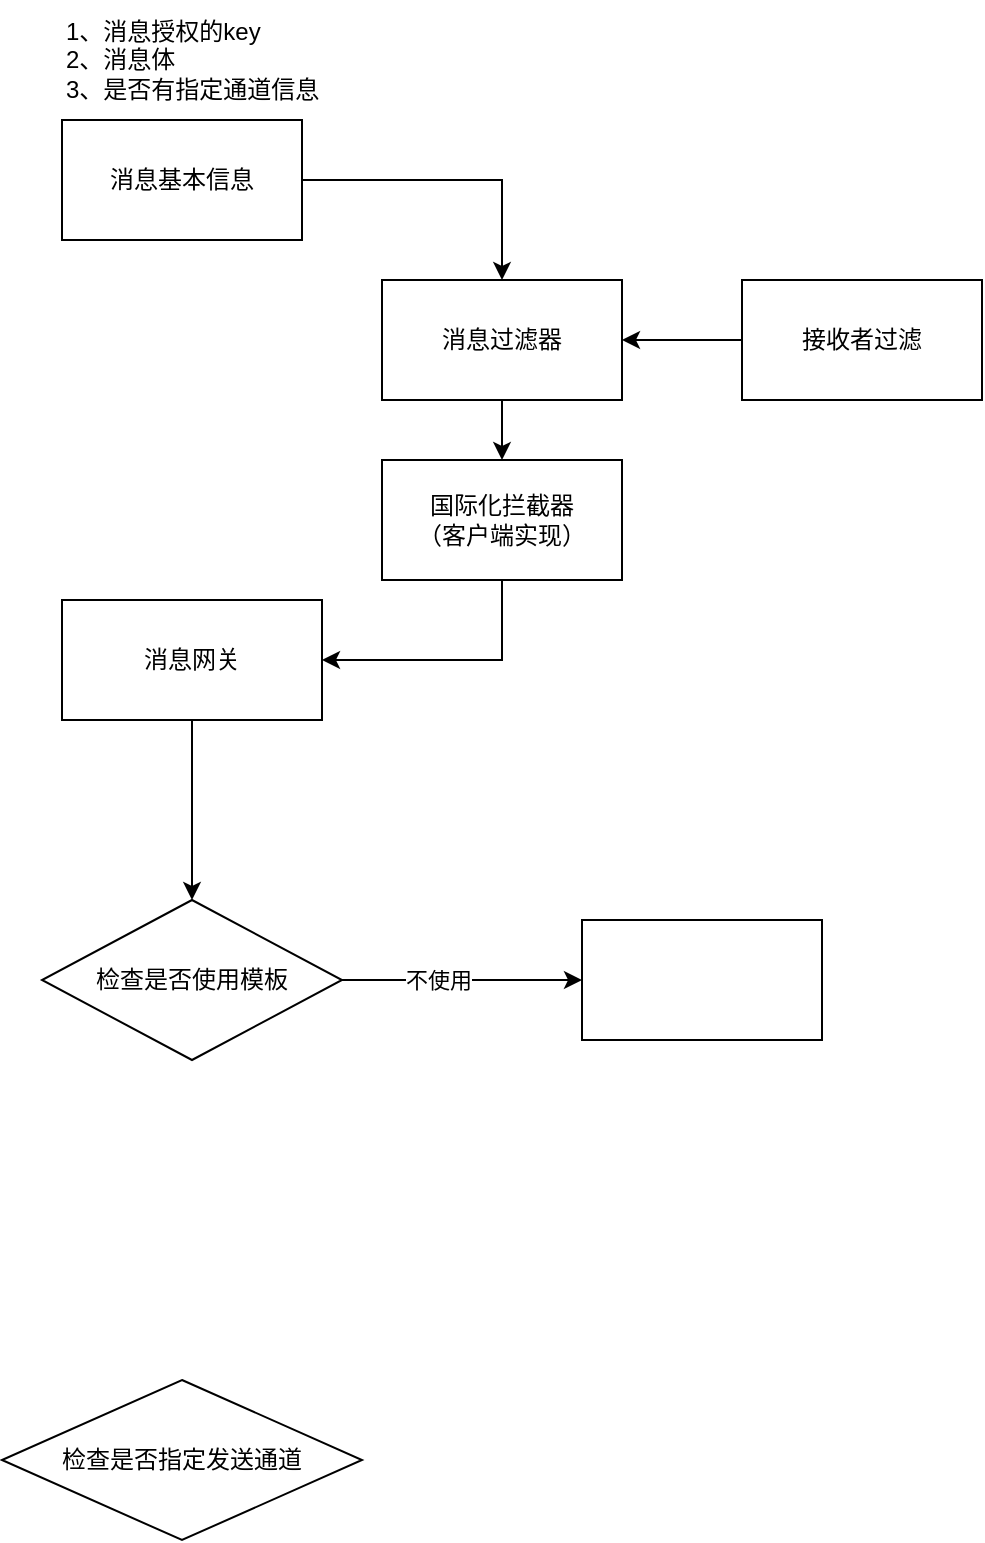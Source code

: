 <mxfile version="13.0.9" type="github">
  <diagram id="5LZlTyPBAkwx2AwI9NOy" name="Page-1">
    <mxGraphModel dx="782" dy="437" grid="1" gridSize="10" guides="1" tooltips="1" connect="1" arrows="1" fold="1" page="1" pageScale="1" pageWidth="827" pageHeight="1169" math="0" shadow="0">
      <root>
        <mxCell id="0" />
        <mxCell id="1" parent="0" />
        <mxCell id="CE-JVUQtcYNLhDiKW8DJ-5" style="edgeStyle=orthogonalEdgeStyle;rounded=0;orthogonalLoop=1;jettySize=auto;html=1;entryX=0.5;entryY=0;entryDx=0;entryDy=0;" edge="1" parent="1" source="CE-JVUQtcYNLhDiKW8DJ-1" target="CE-JVUQtcYNLhDiKW8DJ-15">
          <mxGeometry relative="1" as="geometry">
            <mxPoint x="280" y="140" as="targetPoint" />
          </mxGeometry>
        </mxCell>
        <mxCell id="CE-JVUQtcYNLhDiKW8DJ-1" value="消息基本信息" style="rounded=0;whiteSpace=wrap;html=1;" vertex="1" parent="1">
          <mxGeometry x="60" y="70" width="120" height="60" as="geometry" />
        </mxCell>
        <mxCell id="CE-JVUQtcYNLhDiKW8DJ-2" value="1、消息授权的key&lt;br&gt;2、消息体&lt;br&gt;3、是否有指定通道信息&lt;br&gt;" style="text;html=1;strokeColor=none;fillColor=none;align=left;verticalAlign=middle;whiteSpace=wrap;rounded=0;" vertex="1" parent="1">
          <mxGeometry x="60" y="10" width="220" height="60" as="geometry" />
        </mxCell>
        <mxCell id="CE-JVUQtcYNLhDiKW8DJ-7" style="edgeStyle=orthogonalEdgeStyle;rounded=0;orthogonalLoop=1;jettySize=auto;html=1;entryX=0.5;entryY=0;entryDx=0;entryDy=0;" edge="1" parent="1" source="CE-JVUQtcYNLhDiKW8DJ-4" target="CE-JVUQtcYNLhDiKW8DJ-6">
          <mxGeometry relative="1" as="geometry" />
        </mxCell>
        <mxCell id="CE-JVUQtcYNLhDiKW8DJ-4" value="消息网关" style="rounded=0;whiteSpace=wrap;html=1;" vertex="1" parent="1">
          <mxGeometry x="60" y="310" width="130" height="60" as="geometry" />
        </mxCell>
        <mxCell id="CE-JVUQtcYNLhDiKW8DJ-9" style="edgeStyle=orthogonalEdgeStyle;rounded=0;orthogonalLoop=1;jettySize=auto;html=1;" edge="1" parent="1" source="CE-JVUQtcYNLhDiKW8DJ-6" target="CE-JVUQtcYNLhDiKW8DJ-8">
          <mxGeometry relative="1" as="geometry" />
        </mxCell>
        <mxCell id="CE-JVUQtcYNLhDiKW8DJ-10" value="不使用" style="edgeLabel;html=1;align=center;verticalAlign=middle;resizable=0;points=[];" vertex="1" connectable="0" parent="CE-JVUQtcYNLhDiKW8DJ-9">
          <mxGeometry x="-0.206" relative="1" as="geometry">
            <mxPoint as="offset" />
          </mxGeometry>
        </mxCell>
        <mxCell id="CE-JVUQtcYNLhDiKW8DJ-6" value="检查是否使用模板" style="rhombus;whiteSpace=wrap;html=1;" vertex="1" parent="1">
          <mxGeometry x="50" y="460" width="150" height="80" as="geometry" />
        </mxCell>
        <mxCell id="CE-JVUQtcYNLhDiKW8DJ-8" value="" style="rounded=0;whiteSpace=wrap;html=1;" vertex="1" parent="1">
          <mxGeometry x="320" y="470" width="120" height="60" as="geometry" />
        </mxCell>
        <mxCell id="CE-JVUQtcYNLhDiKW8DJ-11" value="检查是否指定发送通道" style="rhombus;whiteSpace=wrap;html=1;" vertex="1" parent="1">
          <mxGeometry x="30" y="700" width="180" height="80" as="geometry" />
        </mxCell>
        <mxCell id="CE-JVUQtcYNLhDiKW8DJ-14" style="edgeStyle=orthogonalEdgeStyle;rounded=0;orthogonalLoop=1;jettySize=auto;html=1;entryX=1;entryY=0.5;entryDx=0;entryDy=0;exitX=0.5;exitY=1;exitDx=0;exitDy=0;" edge="1" parent="1" source="CE-JVUQtcYNLhDiKW8DJ-13" target="CE-JVUQtcYNLhDiKW8DJ-4">
          <mxGeometry relative="1" as="geometry" />
        </mxCell>
        <mxCell id="CE-JVUQtcYNLhDiKW8DJ-13" value="国际化拦截器&lt;br&gt;（客户端实现）" style="rounded=0;whiteSpace=wrap;html=1;" vertex="1" parent="1">
          <mxGeometry x="220" y="240" width="120" height="60" as="geometry" />
        </mxCell>
        <mxCell id="CE-JVUQtcYNLhDiKW8DJ-16" value="" style="edgeStyle=orthogonalEdgeStyle;rounded=0;orthogonalLoop=1;jettySize=auto;html=1;" edge="1" parent="1" source="CE-JVUQtcYNLhDiKW8DJ-15" target="CE-JVUQtcYNLhDiKW8DJ-13">
          <mxGeometry relative="1" as="geometry" />
        </mxCell>
        <mxCell id="CE-JVUQtcYNLhDiKW8DJ-15" value="消息过滤器" style="rounded=0;whiteSpace=wrap;html=1;" vertex="1" parent="1">
          <mxGeometry x="220" y="150" width="120" height="60" as="geometry" />
        </mxCell>
        <mxCell id="CE-JVUQtcYNLhDiKW8DJ-18" style="edgeStyle=orthogonalEdgeStyle;rounded=0;orthogonalLoop=1;jettySize=auto;html=1;entryX=1;entryY=0.5;entryDx=0;entryDy=0;" edge="1" parent="1" source="CE-JVUQtcYNLhDiKW8DJ-17" target="CE-JVUQtcYNLhDiKW8DJ-15">
          <mxGeometry relative="1" as="geometry" />
        </mxCell>
        <mxCell id="CE-JVUQtcYNLhDiKW8DJ-17" value="接收者过滤" style="rounded=0;whiteSpace=wrap;html=1;" vertex="1" parent="1">
          <mxGeometry x="400" y="150" width="120" height="60" as="geometry" />
        </mxCell>
      </root>
    </mxGraphModel>
  </diagram>
</mxfile>
